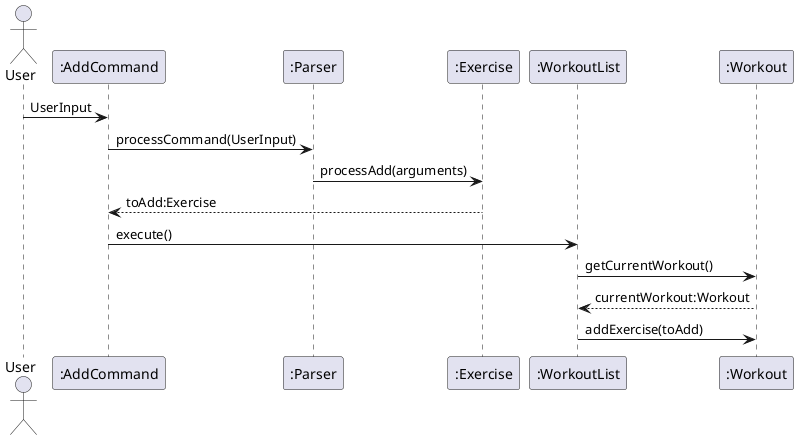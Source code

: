 @startuml
'https://plantuml.com/sequence-diagram


actor User
participant ":AddCommand" as add
participant ":Parser" as parser
participant ":Exercise" as exercise
participant ":WorkoutList" as list
participant ":Workout" as workout

User -> add: UserInput
add -> parser: processCommand(UserInput)
parser -> exercise: processAdd(arguments)
add <-- exercise: toAdd:Exercise
add -> list: execute()
list -> workout: getCurrentWorkout()
list <-- workout: currentWorkout:Workout
list -> workout: addExercise(toAdd)
@enduml